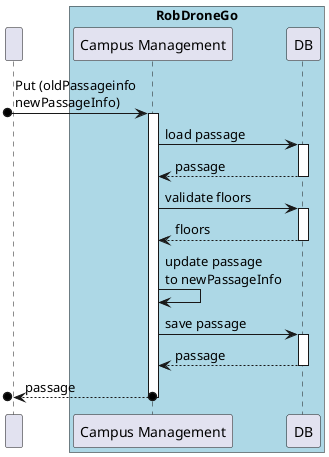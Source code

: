 @startuml SD Lv2

participant " "
box "RobDroneGo" #LightBlue
    participant "Campus Management" as campus
    participant "DB" as DB
end box

[o-> campus : Put (oldPassageinfo\nnewPassageInfo)
activate campus

campus -> DB : load passage
activate DB
DB --> campus : passage
deactivate DB

campus -> DB : validate floors
activate DB
DB --> campus : floors
deactivate DB

campus -> campus: update passage\nto newPassageInfo

campus -> DB : save passage
activate DB
DB --> campus : passage
deactivate DB

[o<--o campus : passage
deactivate campus

@enduml